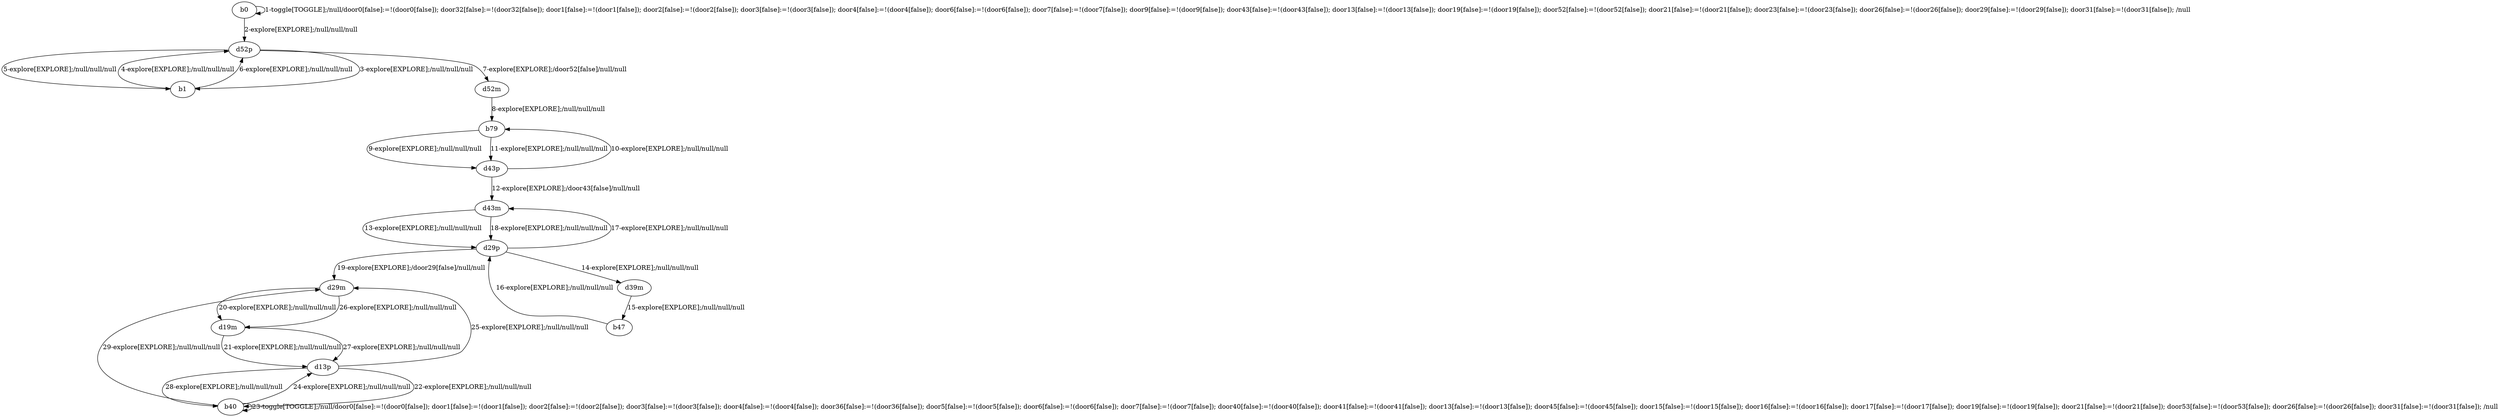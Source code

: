# Total number of goals covered by this test: 1
# b40 --> d29m

digraph g {
"b0" -> "b0" [label = "1-toggle[TOGGLE];/null/door0[false]:=!(door0[false]); door32[false]:=!(door32[false]); door1[false]:=!(door1[false]); door2[false]:=!(door2[false]); door3[false]:=!(door3[false]); door4[false]:=!(door4[false]); door6[false]:=!(door6[false]); door7[false]:=!(door7[false]); door9[false]:=!(door9[false]); door43[false]:=!(door43[false]); door13[false]:=!(door13[false]); door19[false]:=!(door19[false]); door52[false]:=!(door52[false]); door21[false]:=!(door21[false]); door23[false]:=!(door23[false]); door26[false]:=!(door26[false]); door29[false]:=!(door29[false]); door31[false]:=!(door31[false]); /null"];
"b0" -> "d52p" [label = "2-explore[EXPLORE];/null/null/null"];
"d52p" -> "b1" [label = "3-explore[EXPLORE];/null/null/null"];
"b1" -> "d52p" [label = "4-explore[EXPLORE];/null/null/null"];
"d52p" -> "b1" [label = "5-explore[EXPLORE];/null/null/null"];
"b1" -> "d52p" [label = "6-explore[EXPLORE];/null/null/null"];
"d52p" -> "d52m" [label = "7-explore[EXPLORE];/door52[false]/null/null"];
"d52m" -> "b79" [label = "8-explore[EXPLORE];/null/null/null"];
"b79" -> "d43p" [label = "9-explore[EXPLORE];/null/null/null"];
"d43p" -> "b79" [label = "10-explore[EXPLORE];/null/null/null"];
"b79" -> "d43p" [label = "11-explore[EXPLORE];/null/null/null"];
"d43p" -> "d43m" [label = "12-explore[EXPLORE];/door43[false]/null/null"];
"d43m" -> "d29p" [label = "13-explore[EXPLORE];/null/null/null"];
"d29p" -> "d39m" [label = "14-explore[EXPLORE];/null/null/null"];
"d39m" -> "b47" [label = "15-explore[EXPLORE];/null/null/null"];
"b47" -> "d29p" [label = "16-explore[EXPLORE];/null/null/null"];
"d29p" -> "d43m" [label = "17-explore[EXPLORE];/null/null/null"];
"d43m" -> "d29p" [label = "18-explore[EXPLORE];/null/null/null"];
"d29p" -> "d29m" [label = "19-explore[EXPLORE];/door29[false]/null/null"];
"d29m" -> "d19m" [label = "20-explore[EXPLORE];/null/null/null"];
"d19m" -> "d13p" [label = "21-explore[EXPLORE];/null/null/null"];
"d13p" -> "b40" [label = "22-explore[EXPLORE];/null/null/null"];
"b40" -> "b40" [label = "23-toggle[TOGGLE];/null/door0[false]:=!(door0[false]); door1[false]:=!(door1[false]); door2[false]:=!(door2[false]); door3[false]:=!(door3[false]); door4[false]:=!(door4[false]); door36[false]:=!(door36[false]); door5[false]:=!(door5[false]); door6[false]:=!(door6[false]); door7[false]:=!(door7[false]); door40[false]:=!(door40[false]); door41[false]:=!(door41[false]); door13[false]:=!(door13[false]); door45[false]:=!(door45[false]); door15[false]:=!(door15[false]); door16[false]:=!(door16[false]); door17[false]:=!(door17[false]); door19[false]:=!(door19[false]); door21[false]:=!(door21[false]); door53[false]:=!(door53[false]); door26[false]:=!(door26[false]); door31[false]:=!(door31[false]); /null"];
"b40" -> "d13p" [label = "24-explore[EXPLORE];/null/null/null"];
"d13p" -> "d29m" [label = "25-explore[EXPLORE];/null/null/null"];
"d29m" -> "d19m" [label = "26-explore[EXPLORE];/null/null/null"];
"d19m" -> "d13p" [label = "27-explore[EXPLORE];/null/null/null"];
"d13p" -> "b40" [label = "28-explore[EXPLORE];/null/null/null"];
"b40" -> "d29m" [label = "29-explore[EXPLORE];/null/null/null"];
}